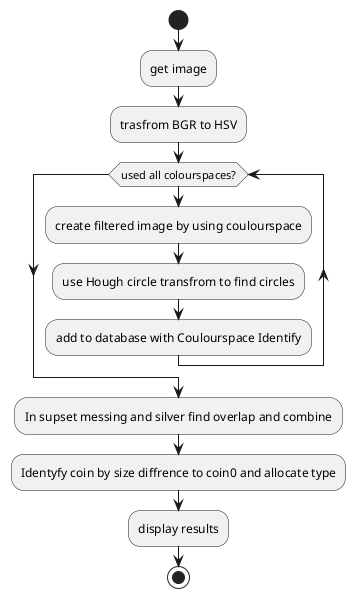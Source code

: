 @startuml

start
:get image;
:trasfrom BGR to HSV;
while (used all colourspaces?)
    :create filtered image by using coulourspace;
    :use Hough circle transfrom to find circles;
    :add to database with Coulourspace Identify;
endwhile
:In supset messing and silver find overlap and combine;
:Identyfy coin by size diffrence to coin0 and allocate type;
:display results;
stop

@enduml